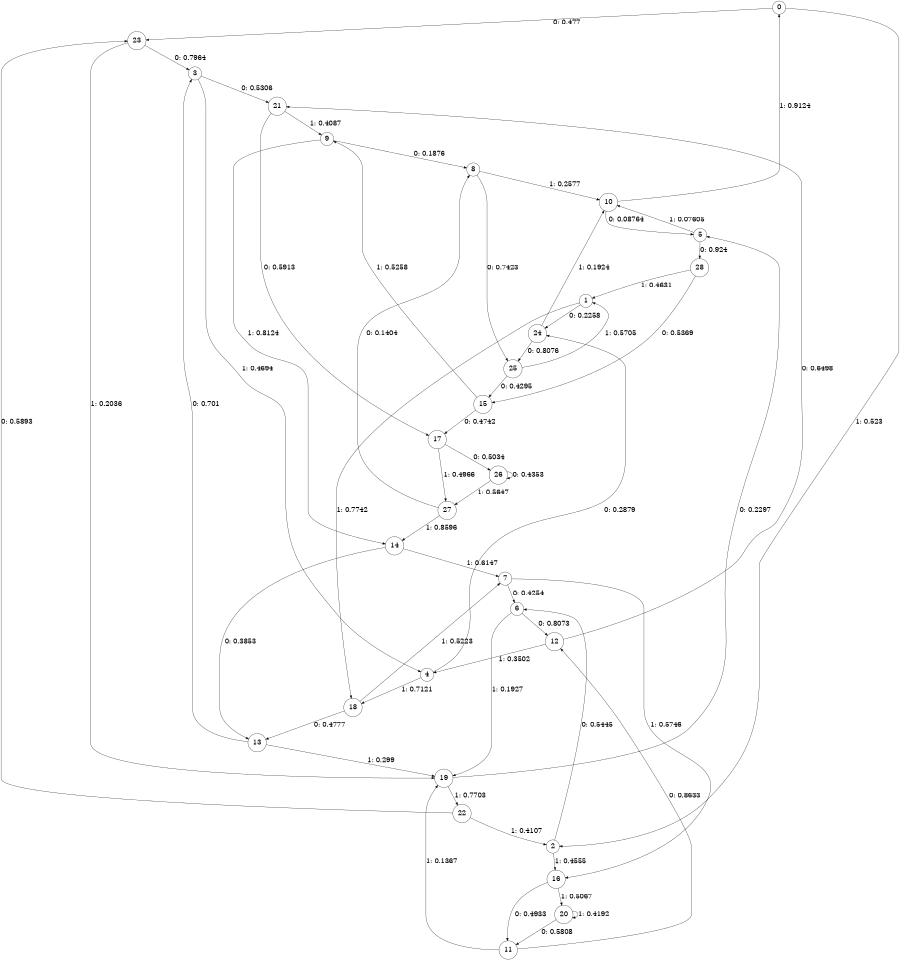 digraph "ch8faceL7" {
size = "6,8.5";
ratio = "fill";
node [shape = circle];
node [fontsize = 24];
edge [fontsize = 24];
0 -> 23 [label = "0: 0.477    "];
0 -> 2 [label = "1: 0.523    "];
1 -> 24 [label = "0: 0.2258   "];
1 -> 18 [label = "1: 0.7742   "];
2 -> 6 [label = "0: 0.5445   "];
2 -> 16 [label = "1: 0.4555   "];
3 -> 21 [label = "0: 0.5306   "];
3 -> 4 [label = "1: 0.4694   "];
4 -> 24 [label = "0: 0.2879   "];
4 -> 18 [label = "1: 0.7121   "];
5 -> 28 [label = "0: 0.924    "];
5 -> 10 [label = "1: 0.07605  "];
6 -> 12 [label = "0: 0.8073   "];
6 -> 19 [label = "1: 0.1927   "];
7 -> 6 [label = "0: 0.4254   "];
7 -> 16 [label = "1: 0.5746   "];
8 -> 25 [label = "0: 0.7423   "];
8 -> 10 [label = "1: 0.2577   "];
9 -> 8 [label = "0: 0.1876   "];
9 -> 14 [label = "1: 0.8124   "];
10 -> 5 [label = "0: 0.08764  "];
10 -> 0 [label = "1: 0.9124   "];
11 -> 12 [label = "0: 0.8633   "];
11 -> 19 [label = "1: 0.1367   "];
12 -> 21 [label = "0: 0.6498   "];
12 -> 4 [label = "1: 0.3502   "];
13 -> 3 [label = "0: 0.701    "];
13 -> 19 [label = "1: 0.299    "];
14 -> 13 [label = "0: 0.3853   "];
14 -> 7 [label = "1: 0.6147   "];
15 -> 17 [label = "0: 0.4742   "];
15 -> 9 [label = "1: 0.5258   "];
16 -> 11 [label = "0: 0.4933   "];
16 -> 20 [label = "1: 0.5067   "];
17 -> 26 [label = "0: 0.5034   "];
17 -> 27 [label = "1: 0.4966   "];
18 -> 13 [label = "0: 0.4777   "];
18 -> 7 [label = "1: 0.5223   "];
19 -> 5 [label = "0: 0.2297   "];
19 -> 22 [label = "1: 0.7703   "];
20 -> 11 [label = "0: 0.5808   "];
20 -> 20 [label = "1: 0.4192   "];
21 -> 17 [label = "0: 0.5913   "];
21 -> 9 [label = "1: 0.4087   "];
22 -> 23 [label = "0: 0.5893   "];
22 -> 2 [label = "1: 0.4107   "];
23 -> 3 [label = "0: 0.7964   "];
23 -> 19 [label = "1: 0.2036   "];
24 -> 25 [label = "0: 0.8076   "];
24 -> 10 [label = "1: 0.1924   "];
25 -> 15 [label = "0: 0.4295   "];
25 -> 1 [label = "1: 0.5705   "];
26 -> 26 [label = "0: 0.4353   "];
26 -> 27 [label = "1: 0.5647   "];
27 -> 8 [label = "0: 0.1404   "];
27 -> 14 [label = "1: 0.8596   "];
28 -> 15 [label = "0: 0.5369   "];
28 -> 1 [label = "1: 0.4631   "];
}